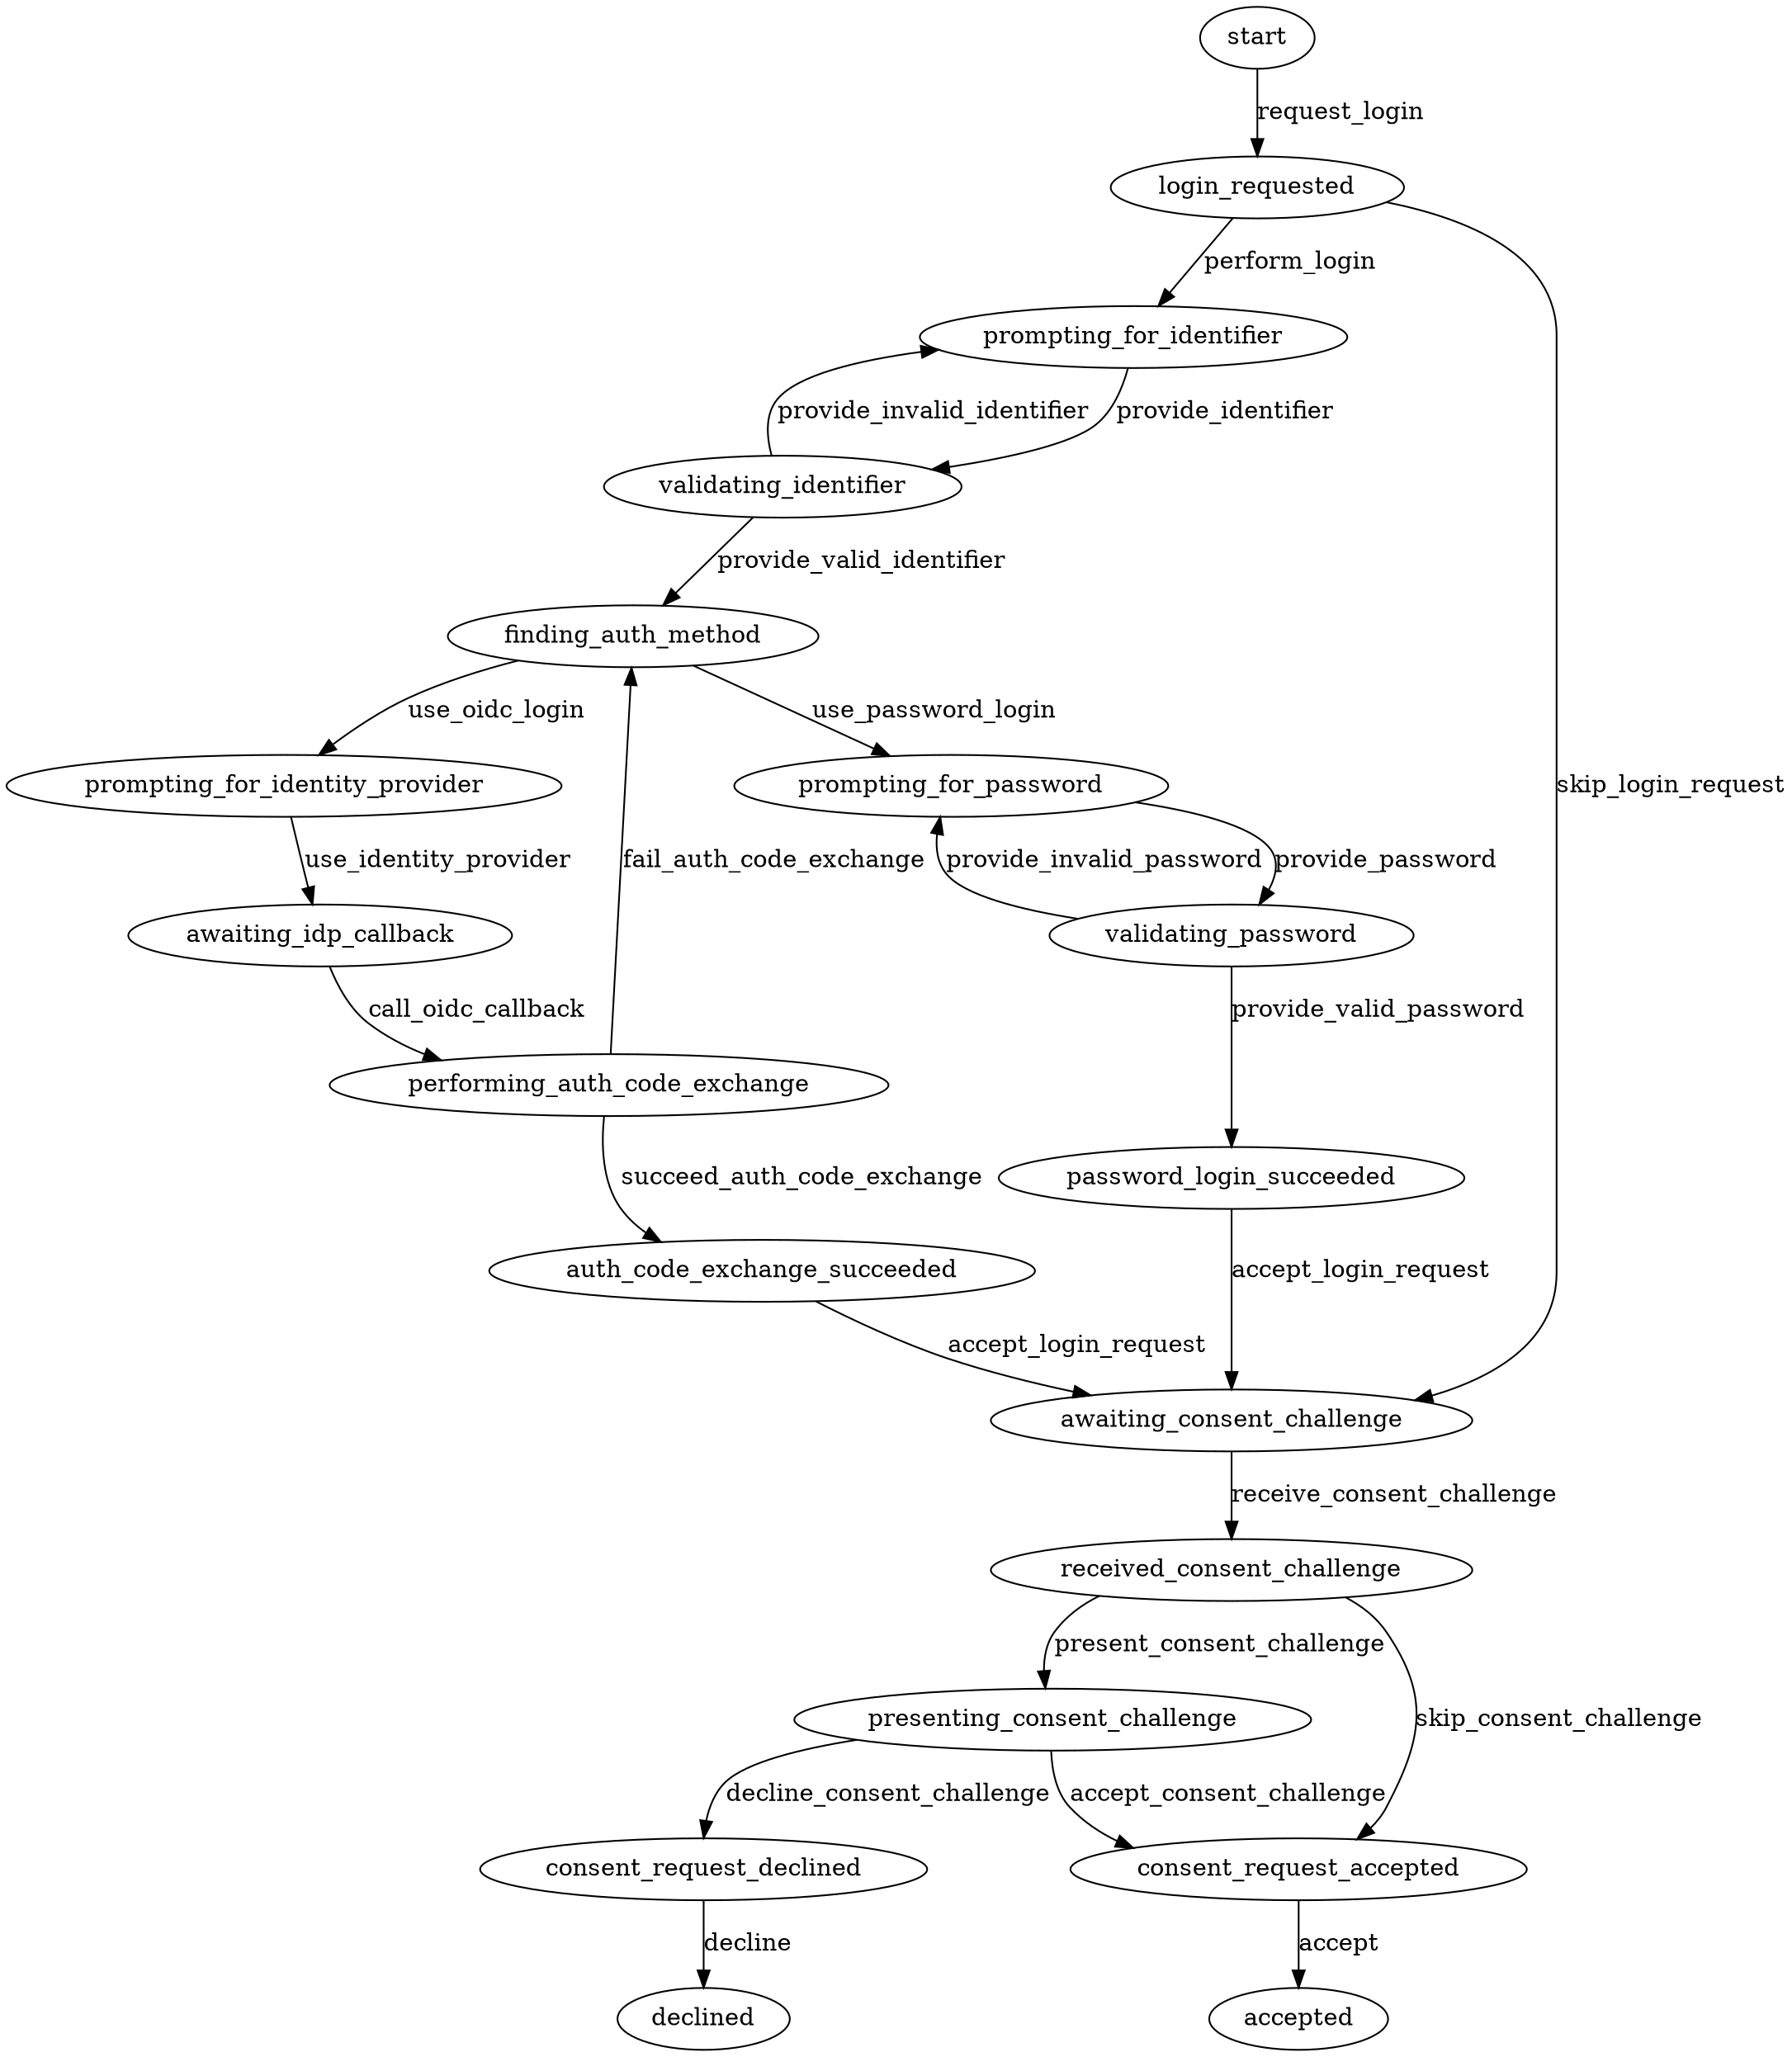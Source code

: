 digraph A {

start
login_requested
prompting_for_identifier
validating_identifier
finding_auth_method
prompting_for_password
validating_password
password_login_succeeded
prompting_for_identity_provider
awaiting_idp_callback
performing_auth_code_exchange
auth_code_exchange_succeeded
awaiting_consent_challenge
received_consent_challenge
presenting_consent_challenge
consent_request_accepted
consent_request_declined
accepted
declined

start -> login_requested [label = "request_login"]
login_requested -> awaiting_consent_challenge [label="skip_login_request"]
login_requested -> prompting_for_identifier [label="perform_login"]
prompting_for_identifier -> validating_identifier [label="provide_identifier"]
validating_identifier -> prompting_for_identifier [label="provide_invalid_identifier"]
validating_identifier -> finding_auth_method [label="provide_valid_identifier"]
finding_auth_method -> prompting_for_password [label="use_password_login"]
prompting_for_password -> validating_password [label="provide_password"]
validating_password -> prompting_for_password [label="provide_invalid_password"]
validating_password -> password_login_succeeded [label="provide_valid_password"]
password_login_succeeded -> awaiting_consent_challenge [label="accept_login_request"]

finding_auth_method -> prompting_for_identity_provider [label="use_oidc_login"]
prompting_for_identity_provider -> awaiting_idp_callback [label="use_identity_provider"]
awaiting_idp_callback -> performing_auth_code_exchange [label="call_oidc_callback"]
performing_auth_code_exchange -> finding_auth_method [label="fail_auth_code_exchange"]
performing_auth_code_exchange -> auth_code_exchange_succeeded [label="succeed_auth_code_exchange"]
auth_code_exchange_succeeded -> awaiting_consent_challenge [label="accept_login_request"]

awaiting_consent_challenge -> received_consent_challenge [label="receive_consent_challenge"]
received_consent_challenge -> presenting_consent_challenge [label="present_consent_challenge"]
received_consent_challenge -> consent_request_accepted [label="skip_consent_challenge"]
presenting_consent_challenge -> consent_request_declined [label="decline_consent_challenge"]
presenting_consent_challenge -> consent_request_accepted [label="accept_consent_challenge"]
consent_request_declined -> declined [label="decline"]
consent_request_accepted -> accepted [label="accept"]
}
